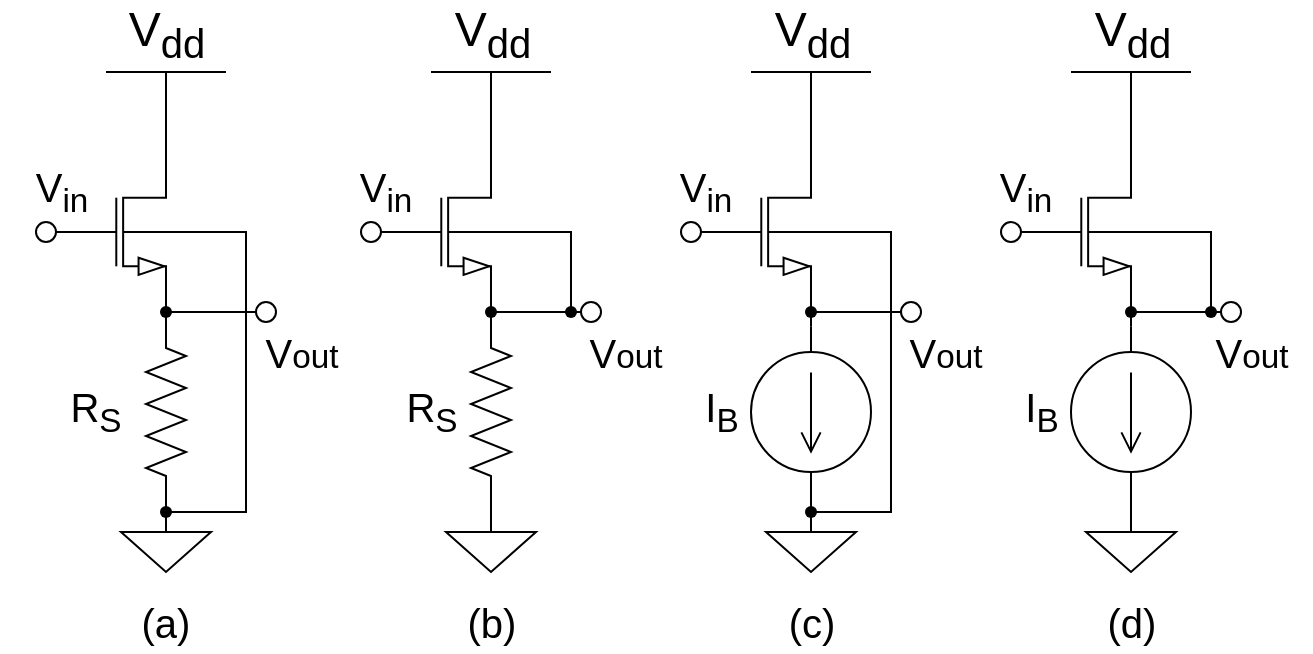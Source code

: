<mxfile version="24.2.5" type="device">
  <diagram name="第 1 页" id="8E2XMOPRPJyuCrcSPJXW">
    <mxGraphModel dx="1122" dy="780" grid="1" gridSize="10" guides="1" tooltips="1" connect="1" arrows="1" fold="1" page="1" pageScale="1" pageWidth="827" pageHeight="1169" math="0" shadow="0">
      <root>
        <mxCell id="0" />
        <mxCell id="1" parent="0" />
        <mxCell id="u9yNb1MZ_4eiUz42f3C1-2" value="" style="verticalLabelPosition=bottom;shadow=0;dashed=0;align=center;html=1;verticalAlign=top;shape=mxgraph.electrical.transistors.nmos_bulk;pointerEvents=1;" vertex="1" parent="1">
          <mxGeometry x="60" y="140" width="60" height="100" as="geometry" />
        </mxCell>
        <mxCell id="u9yNb1MZ_4eiUz42f3C1-3" value="" style="verticalLabelPosition=bottom;shadow=0;dashed=0;align=center;html=1;verticalAlign=top;shape=mxgraph.electrical.transistors.nmos_bulk;pointerEvents=1;" vertex="1" parent="1">
          <mxGeometry x="222.5" y="140" width="60" height="100" as="geometry" />
        </mxCell>
        <mxCell id="u9yNb1MZ_4eiUz42f3C1-4" value="" style="verticalLabelPosition=bottom;shadow=0;dashed=0;align=center;html=1;verticalAlign=top;shape=mxgraph.electrical.transistors.nmos_bulk;pointerEvents=1;" vertex="1" parent="1">
          <mxGeometry x="382.5" y="140" width="60" height="100" as="geometry" />
        </mxCell>
        <mxCell id="u9yNb1MZ_4eiUz42f3C1-5" value="" style="verticalLabelPosition=bottom;shadow=0;dashed=0;align=center;html=1;verticalAlign=top;shape=mxgraph.electrical.transistors.nmos_bulk;pointerEvents=1;" vertex="1" parent="1">
          <mxGeometry x="542.5" y="140" width="60" height="100" as="geometry" />
        </mxCell>
        <mxCell id="u9yNb1MZ_4eiUz42f3C1-6" value="" style="pointerEvents=1;verticalLabelPosition=bottom;shadow=0;dashed=0;align=center;html=1;verticalAlign=top;shape=mxgraph.electrical.resistors.resistor_2;rotation=90;" vertex="1" parent="1">
          <mxGeometry x="70" y="270" width="100" height="20" as="geometry" />
        </mxCell>
        <mxCell id="u9yNb1MZ_4eiUz42f3C1-7" value="" style="pointerEvents=1;verticalLabelPosition=bottom;shadow=0;dashed=0;align=center;html=1;verticalAlign=top;shape=mxgraph.electrical.resistors.resistor_2;rotation=90;" vertex="1" parent="1">
          <mxGeometry x="232.5" y="270" width="100" height="20" as="geometry" />
        </mxCell>
        <mxCell id="u9yNb1MZ_4eiUz42f3C1-9" value="" style="pointerEvents=1;verticalLabelPosition=bottom;shadow=0;dashed=0;align=center;html=1;verticalAlign=top;shape=mxgraph.electrical.signal_sources.source;aspect=fixed;points=[[0.5,0,0],[1,0.5,0],[0.5,1,0],[0,0.5,0]];elSignalType=dc1;rotation=90;" vertex="1" parent="1">
          <mxGeometry x="412.5" y="250" width="60" height="60" as="geometry" />
        </mxCell>
        <mxCell id="u9yNb1MZ_4eiUz42f3C1-10" value="" style="pointerEvents=1;verticalLabelPosition=bottom;shadow=0;dashed=0;align=center;html=1;verticalAlign=top;shape=mxgraph.electrical.signal_sources.source;aspect=fixed;points=[[0.5,0,0],[1,0.5,0],[0.5,1,0],[0,0.5,0]];elSignalType=dc1;rotation=90;" vertex="1" parent="1">
          <mxGeometry x="572.5" y="250" width="60" height="60" as="geometry" />
        </mxCell>
        <mxCell id="u9yNb1MZ_4eiUz42f3C1-11" value="" style="pointerEvents=1;verticalLabelPosition=bottom;shadow=0;dashed=0;align=center;html=1;verticalAlign=top;shape=mxgraph.electrical.signal_sources.signal_ground;" vertex="1" parent="1">
          <mxGeometry x="97.5" y="330" width="45" height="30" as="geometry" />
        </mxCell>
        <mxCell id="u9yNb1MZ_4eiUz42f3C1-12" value="" style="pointerEvents=1;verticalLabelPosition=bottom;shadow=0;dashed=0;align=center;html=1;verticalAlign=top;shape=mxgraph.electrical.signal_sources.signal_ground;" vertex="1" parent="1">
          <mxGeometry x="260" y="330" width="45" height="30" as="geometry" />
        </mxCell>
        <mxCell id="u9yNb1MZ_4eiUz42f3C1-13" value="" style="pointerEvents=1;verticalLabelPosition=bottom;shadow=0;dashed=0;align=center;html=1;verticalAlign=top;shape=mxgraph.electrical.signal_sources.signal_ground;" vertex="1" parent="1">
          <mxGeometry x="420" y="330" width="45" height="30" as="geometry" />
        </mxCell>
        <mxCell id="u9yNb1MZ_4eiUz42f3C1-14" value="" style="pointerEvents=1;verticalLabelPosition=bottom;shadow=0;dashed=0;align=center;html=1;verticalAlign=top;shape=mxgraph.electrical.signal_sources.signal_ground;" vertex="1" parent="1">
          <mxGeometry x="580" y="330" width="45" height="30" as="geometry" />
        </mxCell>
        <mxCell id="u9yNb1MZ_4eiUz42f3C1-15" value="" style="endArrow=none;html=1;strokeWidth=1;rounded=0;entryX=1;entryY=0.5;entryDx=0;entryDy=0;entryPerimeter=0;exitDx=0;exitDy=0;exitPerimeter=0;" edge="1" parent="1" source="u9yNb1MZ_4eiUz42f3C1-48" target="u9yNb1MZ_4eiUz42f3C1-9">
          <mxGeometry width="100" relative="1" as="geometry">
            <mxPoint x="392.5" y="350" as="sourcePoint" />
            <mxPoint x="492.5" y="350" as="targetPoint" />
          </mxGeometry>
        </mxCell>
        <mxCell id="u9yNb1MZ_4eiUz42f3C1-16" value="" style="endArrow=none;html=1;strokeWidth=1;rounded=0;entryX=1;entryY=0.5;entryDx=0;entryDy=0;entryPerimeter=0;exitX=0.5;exitY=0;exitDx=0;exitDy=0;exitPerimeter=0;" edge="1" parent="1" source="u9yNb1MZ_4eiUz42f3C1-14" target="u9yNb1MZ_4eiUz42f3C1-10">
          <mxGeometry width="100" relative="1" as="geometry">
            <mxPoint x="432.5" y="350" as="sourcePoint" />
            <mxPoint x="532.5" y="350" as="targetPoint" />
          </mxGeometry>
        </mxCell>
        <mxCell id="u9yNb1MZ_4eiUz42f3C1-17" value="" style="endArrow=none;html=1;strokeWidth=1;rounded=0;entryX=1;entryY=1;entryDx=0;entryDy=0;entryPerimeter=0;exitX=0;exitY=0.5;exitDx=0;exitDy=0;exitPerimeter=0;" edge="1" parent="1" source="u9yNb1MZ_4eiUz42f3C1-9" target="u9yNb1MZ_4eiUz42f3C1-4">
          <mxGeometry width="100" relative="1" as="geometry">
            <mxPoint x="392.5" y="280" as="sourcePoint" />
            <mxPoint x="492.5" y="280" as="targetPoint" />
          </mxGeometry>
        </mxCell>
        <mxCell id="u9yNb1MZ_4eiUz42f3C1-18" value="" style="endArrow=none;html=1;strokeWidth=1;rounded=0;entryX=1;entryY=1;entryDx=0;entryDy=0;entryPerimeter=0;exitX=0;exitY=0.5;exitDx=0;exitDy=0;exitPerimeter=0;" edge="1" parent="1" source="u9yNb1MZ_4eiUz42f3C1-10" target="u9yNb1MZ_4eiUz42f3C1-5">
          <mxGeometry width="100" relative="1" as="geometry">
            <mxPoint x="432.5" y="280" as="sourcePoint" />
            <mxPoint x="532.5" y="280" as="targetPoint" />
          </mxGeometry>
        </mxCell>
        <mxCell id="u9yNb1MZ_4eiUz42f3C1-19" value="V&lt;sub&gt;dd&lt;/sub&gt;" style="verticalLabelPosition=top;verticalAlign=bottom;shape=mxgraph.electrical.signal_sources.vdd;shadow=0;dashed=0;align=center;strokeWidth=1;fontSize=24;html=1;flipV=1;" vertex="1" parent="1">
          <mxGeometry x="90" y="110" width="60" height="40" as="geometry" />
        </mxCell>
        <mxCell id="u9yNb1MZ_4eiUz42f3C1-20" value="V&lt;sub&gt;dd&lt;/sub&gt;" style="verticalLabelPosition=top;verticalAlign=bottom;shape=mxgraph.electrical.signal_sources.vdd;shadow=0;dashed=0;align=center;strokeWidth=1;fontSize=24;html=1;flipV=1;" vertex="1" parent="1">
          <mxGeometry x="252.5" y="110" width="60" height="40" as="geometry" />
        </mxCell>
        <mxCell id="u9yNb1MZ_4eiUz42f3C1-21" value="V&lt;sub&gt;dd&lt;/sub&gt;" style="verticalLabelPosition=top;verticalAlign=bottom;shape=mxgraph.electrical.signal_sources.vdd;shadow=0;dashed=0;align=center;strokeWidth=1;fontSize=24;html=1;flipV=1;" vertex="1" parent="1">
          <mxGeometry x="412.5" y="110" width="60" height="40" as="geometry" />
        </mxCell>
        <mxCell id="u9yNb1MZ_4eiUz42f3C1-22" value="V&lt;sub&gt;dd&lt;/sub&gt;" style="verticalLabelPosition=top;verticalAlign=bottom;shape=mxgraph.electrical.signal_sources.vdd;shadow=0;dashed=0;align=center;strokeWidth=1;fontSize=24;html=1;flipV=1;" vertex="1" parent="1">
          <mxGeometry x="572.5" y="110" width="60" height="40" as="geometry" />
        </mxCell>
        <mxCell id="u9yNb1MZ_4eiUz42f3C1-23" value="" style="endArrow=none;html=1;strokeWidth=1;rounded=0;" edge="1" parent="1">
          <mxGeometry width="100" relative="1" as="geometry">
            <mxPoint x="120" y="230" as="sourcePoint" />
            <mxPoint x="170" y="230" as="targetPoint" />
          </mxGeometry>
        </mxCell>
        <mxCell id="u9yNb1MZ_4eiUz42f3C1-24" value="" style="endArrow=none;html=1;strokeWidth=1;rounded=0;" edge="1" parent="1" source="u9yNb1MZ_4eiUz42f3C1-51">
          <mxGeometry width="100" relative="1" as="geometry">
            <mxPoint x="282.5" y="230" as="sourcePoint" />
            <mxPoint x="332.5" y="230" as="targetPoint" />
          </mxGeometry>
        </mxCell>
        <mxCell id="u9yNb1MZ_4eiUz42f3C1-25" value="" style="endArrow=none;html=1;strokeWidth=1;rounded=0;" edge="1" parent="1" source="u9yNb1MZ_4eiUz42f3C1-35">
          <mxGeometry width="100" relative="1" as="geometry">
            <mxPoint x="442.5" y="230" as="sourcePoint" />
            <mxPoint x="492.5" y="230" as="targetPoint" />
          </mxGeometry>
        </mxCell>
        <mxCell id="u9yNb1MZ_4eiUz42f3C1-26" value="" style="endArrow=none;html=1;strokeWidth=1;rounded=0;" edge="1" parent="1" source="u9yNb1MZ_4eiUz42f3C1-53">
          <mxGeometry width="100" relative="1" as="geometry">
            <mxPoint x="602.5" y="230" as="sourcePoint" />
            <mxPoint x="652.5" y="230" as="targetPoint" />
          </mxGeometry>
        </mxCell>
        <mxCell id="u9yNb1MZ_4eiUz42f3C1-27" value="" style="verticalLabelPosition=bottom;shadow=0;dashed=0;align=center;html=1;verticalAlign=top;strokeWidth=1;shape=ellipse;" vertex="1" parent="1">
          <mxGeometry x="165" y="225" width="10" height="10" as="geometry" />
        </mxCell>
        <mxCell id="u9yNb1MZ_4eiUz42f3C1-29" value="" style="verticalLabelPosition=bottom;shadow=0;dashed=0;align=center;html=1;verticalAlign=top;strokeWidth=1;shape=ellipse;" vertex="1" parent="1">
          <mxGeometry x="327.5" y="225" width="10" height="10" as="geometry" />
        </mxCell>
        <mxCell id="u9yNb1MZ_4eiUz42f3C1-30" value="" style="verticalLabelPosition=bottom;shadow=0;dashed=0;align=center;html=1;verticalAlign=top;strokeWidth=1;shape=ellipse;" vertex="1" parent="1">
          <mxGeometry x="487.5" y="225" width="10" height="10" as="geometry" />
        </mxCell>
        <mxCell id="u9yNb1MZ_4eiUz42f3C1-31" value="" style="verticalLabelPosition=bottom;shadow=0;dashed=0;align=center;html=1;verticalAlign=top;strokeWidth=1;shape=ellipse;" vertex="1" parent="1">
          <mxGeometry x="647.5" y="225" width="10" height="10" as="geometry" />
        </mxCell>
        <mxCell id="u9yNb1MZ_4eiUz42f3C1-32" value="" style="shape=waypoint;sketch=0;fillStyle=solid;size=6;pointerEvents=1;points=[];fillColor=none;resizable=0;rotatable=0;perimeter=centerPerimeter;snapToPoint=1;" vertex="1" parent="1">
          <mxGeometry x="110" y="220" width="20" height="20" as="geometry" />
        </mxCell>
        <mxCell id="u9yNb1MZ_4eiUz42f3C1-34" value="" style="endArrow=none;html=1;strokeWidth=1;rounded=0;" edge="1" parent="1" target="u9yNb1MZ_4eiUz42f3C1-33">
          <mxGeometry width="100" relative="1" as="geometry">
            <mxPoint x="282.5" y="230" as="sourcePoint" />
            <mxPoint x="332.5" y="230" as="targetPoint" />
          </mxGeometry>
        </mxCell>
        <mxCell id="u9yNb1MZ_4eiUz42f3C1-33" value="" style="shape=waypoint;sketch=0;fillStyle=solid;size=6;pointerEvents=1;points=[];fillColor=none;resizable=0;rotatable=0;perimeter=centerPerimeter;snapToPoint=1;" vertex="1" parent="1">
          <mxGeometry x="272.5" y="220" width="20" height="20" as="geometry" />
        </mxCell>
        <mxCell id="u9yNb1MZ_4eiUz42f3C1-36" value="" style="endArrow=none;html=1;strokeWidth=1;rounded=0;" edge="1" parent="1" target="u9yNb1MZ_4eiUz42f3C1-35">
          <mxGeometry width="100" relative="1" as="geometry">
            <mxPoint x="442.5" y="230" as="sourcePoint" />
            <mxPoint x="492.5" y="230" as="targetPoint" />
          </mxGeometry>
        </mxCell>
        <mxCell id="u9yNb1MZ_4eiUz42f3C1-35" value="" style="shape=waypoint;sketch=0;fillStyle=solid;size=6;pointerEvents=1;points=[];fillColor=none;resizable=0;rotatable=0;perimeter=centerPerimeter;snapToPoint=1;" vertex="1" parent="1">
          <mxGeometry x="432.5" y="220" width="20" height="20" as="geometry" />
        </mxCell>
        <mxCell id="u9yNb1MZ_4eiUz42f3C1-38" value="" style="endArrow=none;html=1;strokeWidth=1;rounded=0;" edge="1" parent="1" target="u9yNb1MZ_4eiUz42f3C1-37">
          <mxGeometry width="100" relative="1" as="geometry">
            <mxPoint x="602.5" y="230" as="sourcePoint" />
            <mxPoint x="652.5" y="230" as="targetPoint" />
          </mxGeometry>
        </mxCell>
        <mxCell id="u9yNb1MZ_4eiUz42f3C1-37" value="" style="shape=waypoint;sketch=0;fillStyle=solid;size=6;pointerEvents=1;points=[];fillColor=none;resizable=0;rotatable=0;perimeter=centerPerimeter;snapToPoint=1;" vertex="1" parent="1">
          <mxGeometry x="592.5" y="220" width="20" height="20" as="geometry" />
        </mxCell>
        <mxCell id="u9yNb1MZ_4eiUz42f3C1-39" value="" style="endArrow=none;html=1;strokeWidth=1;rounded=0;exitX=1;exitY=0.5;exitDx=0;exitDy=0;exitPerimeter=0;entryX=1;entryY=0.5;entryDx=0;entryDy=0;entryPerimeter=0;" edge="1" parent="1" source="u9yNb1MZ_4eiUz42f3C1-2" target="u9yNb1MZ_4eiUz42f3C1-6">
          <mxGeometry width="100" relative="1" as="geometry">
            <mxPoint x="230" y="210" as="sourcePoint" />
            <mxPoint x="160" y="300" as="targetPoint" />
            <Array as="points">
              <mxPoint x="160" y="190" />
              <mxPoint x="160" y="330" />
            </Array>
          </mxGeometry>
        </mxCell>
        <mxCell id="u9yNb1MZ_4eiUz42f3C1-40" value="" style="shape=waypoint;sketch=0;fillStyle=solid;size=6;pointerEvents=1;points=[];fillColor=none;resizable=0;rotatable=0;perimeter=centerPerimeter;snapToPoint=1;" vertex="1" parent="1">
          <mxGeometry x="110" y="320" width="20" height="20" as="geometry" />
        </mxCell>
        <mxCell id="u9yNb1MZ_4eiUz42f3C1-42" value="" style="verticalLabelPosition=bottom;shadow=0;dashed=0;align=center;html=1;verticalAlign=top;strokeWidth=1;shape=ellipse;" vertex="1" parent="1">
          <mxGeometry x="55" y="185" width="10" height="10" as="geometry" />
        </mxCell>
        <mxCell id="u9yNb1MZ_4eiUz42f3C1-43" value="" style="verticalLabelPosition=bottom;shadow=0;dashed=0;align=center;html=1;verticalAlign=top;strokeWidth=1;shape=ellipse;" vertex="1" parent="1">
          <mxGeometry x="217.5" y="185" width="10" height="10" as="geometry" />
        </mxCell>
        <mxCell id="u9yNb1MZ_4eiUz42f3C1-44" value="" style="verticalLabelPosition=bottom;shadow=0;dashed=0;align=center;html=1;verticalAlign=top;strokeWidth=1;shape=ellipse;" vertex="1" parent="1">
          <mxGeometry x="377.5" y="185" width="10" height="10" as="geometry" />
        </mxCell>
        <mxCell id="u9yNb1MZ_4eiUz42f3C1-45" value="" style="verticalLabelPosition=bottom;shadow=0;dashed=0;align=center;html=1;verticalAlign=top;strokeWidth=1;shape=ellipse;" vertex="1" parent="1">
          <mxGeometry x="537.5" y="185" width="10" height="10" as="geometry" />
        </mxCell>
        <mxCell id="u9yNb1MZ_4eiUz42f3C1-46" value="" style="endArrow=none;html=1;strokeWidth=1;rounded=0;exitX=1;exitY=0.5;exitDx=0;exitDy=0;exitPerimeter=0;" edge="1" parent="1" source="u9yNb1MZ_4eiUz42f3C1-3">
          <mxGeometry width="100" relative="1" as="geometry">
            <mxPoint x="272.5" y="210" as="sourcePoint" />
            <mxPoint x="322.5" y="230" as="targetPoint" />
            <Array as="points">
              <mxPoint x="322.5" y="190" />
            </Array>
          </mxGeometry>
        </mxCell>
        <mxCell id="u9yNb1MZ_4eiUz42f3C1-47" value="" style="endArrow=none;html=1;strokeWidth=1;rounded=0;exitX=1;exitY=0.5;exitDx=0;exitDy=0;exitPerimeter=0;entryX=1;entryY=0.5;entryDx=0;entryDy=0;entryPerimeter=0;" edge="1" parent="1">
          <mxGeometry width="100" relative="1" as="geometry">
            <mxPoint x="442.5" y="190" as="sourcePoint" />
            <mxPoint x="442.5" y="330" as="targetPoint" />
            <Array as="points">
              <mxPoint x="482.5" y="190" />
              <mxPoint x="482.5" y="330" />
            </Array>
          </mxGeometry>
        </mxCell>
        <mxCell id="u9yNb1MZ_4eiUz42f3C1-49" value="" style="endArrow=none;html=1;strokeWidth=1;rounded=0;entryDx=0;entryDy=0;entryPerimeter=0;exitX=0.5;exitY=0;exitDx=0;exitDy=0;exitPerimeter=0;" edge="1" parent="1" source="u9yNb1MZ_4eiUz42f3C1-13" target="u9yNb1MZ_4eiUz42f3C1-48">
          <mxGeometry width="100" relative="1" as="geometry">
            <mxPoint x="442.5" y="330" as="sourcePoint" />
            <mxPoint x="442.5" y="310" as="targetPoint" />
          </mxGeometry>
        </mxCell>
        <mxCell id="u9yNb1MZ_4eiUz42f3C1-48" value="" style="shape=waypoint;sketch=0;fillStyle=solid;size=6;pointerEvents=1;points=[];fillColor=none;resizable=0;rotatable=0;perimeter=centerPerimeter;snapToPoint=1;" vertex="1" parent="1">
          <mxGeometry x="432.5" y="320" width="20" height="20" as="geometry" />
        </mxCell>
        <mxCell id="u9yNb1MZ_4eiUz42f3C1-50" value="" style="endArrow=none;html=1;strokeWidth=1;rounded=0;exitX=1;exitY=0.5;exitDx=0;exitDy=0;exitPerimeter=0;" edge="1" parent="1" source="u9yNb1MZ_4eiUz42f3C1-5">
          <mxGeometry width="100" relative="1" as="geometry">
            <mxPoint x="602.5" y="185" as="sourcePoint" />
            <mxPoint x="642.5" y="230" as="targetPoint" />
            <Array as="points">
              <mxPoint x="642.5" y="190" />
            </Array>
          </mxGeometry>
        </mxCell>
        <mxCell id="u9yNb1MZ_4eiUz42f3C1-52" value="" style="endArrow=none;html=1;strokeWidth=1;rounded=0;" edge="1" parent="1" source="u9yNb1MZ_4eiUz42f3C1-33" target="u9yNb1MZ_4eiUz42f3C1-51">
          <mxGeometry width="100" relative="1" as="geometry">
            <mxPoint x="282.5" y="230" as="sourcePoint" />
            <mxPoint x="332.5" y="230" as="targetPoint" />
          </mxGeometry>
        </mxCell>
        <mxCell id="u9yNb1MZ_4eiUz42f3C1-51" value="" style="shape=waypoint;sketch=0;fillStyle=solid;size=6;pointerEvents=1;points=[];fillColor=none;resizable=0;rotatable=0;perimeter=centerPerimeter;snapToPoint=1;" vertex="1" parent="1">
          <mxGeometry x="312.5" y="220" width="20" height="20" as="geometry" />
        </mxCell>
        <mxCell id="u9yNb1MZ_4eiUz42f3C1-54" value="" style="endArrow=none;html=1;strokeWidth=1;rounded=0;" edge="1" parent="1" source="u9yNb1MZ_4eiUz42f3C1-37" target="u9yNb1MZ_4eiUz42f3C1-53">
          <mxGeometry width="100" relative="1" as="geometry">
            <mxPoint x="602.5" y="230" as="sourcePoint" />
            <mxPoint x="652.5" y="230" as="targetPoint" />
          </mxGeometry>
        </mxCell>
        <mxCell id="u9yNb1MZ_4eiUz42f3C1-53" value="" style="shape=waypoint;sketch=0;fillStyle=solid;size=6;pointerEvents=1;points=[];fillColor=none;resizable=0;rotatable=0;perimeter=centerPerimeter;snapToPoint=1;" vertex="1" parent="1">
          <mxGeometry x="632.5" y="220" width="20" height="20" as="geometry" />
        </mxCell>
        <mxCell id="u9yNb1MZ_4eiUz42f3C1-55" value="&lt;font style=&quot;font-size: 20px;&quot;&gt;V&lt;sub&gt;in&lt;/sub&gt;&lt;/font&gt;" style="text;html=1;align=center;verticalAlign=middle;whiteSpace=wrap;rounded=0;" vertex="1" parent="1">
          <mxGeometry x="37.5" y="155" width="60" height="30" as="geometry" />
        </mxCell>
        <mxCell id="u9yNb1MZ_4eiUz42f3C1-56" value="&lt;font style=&quot;font-size: 20px;&quot;&gt;V&lt;sub&gt;in&lt;/sub&gt;&lt;/font&gt;" style="text;html=1;align=center;verticalAlign=middle;whiteSpace=wrap;rounded=0;" vertex="1" parent="1">
          <mxGeometry x="200" y="155" width="60" height="30" as="geometry" />
        </mxCell>
        <mxCell id="u9yNb1MZ_4eiUz42f3C1-57" value="&lt;font style=&quot;font-size: 20px;&quot;&gt;V&lt;sub&gt;in&lt;/sub&gt;&lt;/font&gt;" style="text;html=1;align=center;verticalAlign=middle;whiteSpace=wrap;rounded=0;" vertex="1" parent="1">
          <mxGeometry x="360" y="155" width="60" height="30" as="geometry" />
        </mxCell>
        <mxCell id="u9yNb1MZ_4eiUz42f3C1-58" value="&lt;font style=&quot;font-size: 20px;&quot;&gt;V&lt;sub&gt;in&lt;/sub&gt;&lt;/font&gt;" style="text;html=1;align=center;verticalAlign=middle;whiteSpace=wrap;rounded=0;" vertex="1" parent="1">
          <mxGeometry x="520" y="155" width="60" height="30" as="geometry" />
        </mxCell>
        <mxCell id="u9yNb1MZ_4eiUz42f3C1-59" value="&lt;font style=&quot;font-size: 20px;&quot;&gt;V&lt;/font&gt;&lt;font style=&quot;font-size: 16.667px;&quot;&gt;out&lt;/font&gt;" style="text;html=1;align=center;verticalAlign=middle;whiteSpace=wrap;rounded=0;" vertex="1" parent="1">
          <mxGeometry x="632.5" y="235" width="60" height="30" as="geometry" />
        </mxCell>
        <mxCell id="u9yNb1MZ_4eiUz42f3C1-60" value="&lt;font style=&quot;font-size: 20px;&quot;&gt;V&lt;/font&gt;&lt;font style=&quot;font-size: 16.667px;&quot;&gt;out&lt;/font&gt;" style="text;html=1;align=center;verticalAlign=middle;whiteSpace=wrap;rounded=0;" vertex="1" parent="1">
          <mxGeometry x="480" y="235" width="60" height="30" as="geometry" />
        </mxCell>
        <mxCell id="u9yNb1MZ_4eiUz42f3C1-61" value="&lt;font style=&quot;font-size: 20px;&quot;&gt;V&lt;/font&gt;&lt;font style=&quot;font-size: 16.667px;&quot;&gt;out&lt;/font&gt;" style="text;html=1;align=center;verticalAlign=middle;whiteSpace=wrap;rounded=0;" vertex="1" parent="1">
          <mxGeometry x="320" y="235" width="60" height="30" as="geometry" />
        </mxCell>
        <mxCell id="u9yNb1MZ_4eiUz42f3C1-62" value="&lt;font style=&quot;font-size: 20px;&quot;&gt;V&lt;/font&gt;&lt;font style=&quot;font-size: 16.667px;&quot;&gt;out&lt;/font&gt;" style="text;html=1;align=center;verticalAlign=middle;whiteSpace=wrap;rounded=0;" vertex="1" parent="1">
          <mxGeometry x="157.5" y="235" width="60" height="30" as="geometry" />
        </mxCell>
        <mxCell id="u9yNb1MZ_4eiUz42f3C1-63" value="&lt;span style=&quot;font-size: 20px;&quot;&gt;R&lt;sub&gt;S&lt;/sub&gt;&lt;/span&gt;" style="text;html=1;align=center;verticalAlign=middle;whiteSpace=wrap;rounded=0;" vertex="1" parent="1">
          <mxGeometry x="55" y="265" width="60" height="30" as="geometry" />
        </mxCell>
        <mxCell id="u9yNb1MZ_4eiUz42f3C1-64" value="&lt;span style=&quot;font-size: 20px;&quot;&gt;R&lt;sub&gt;S&lt;/sub&gt;&lt;/span&gt;" style="text;html=1;align=center;verticalAlign=middle;whiteSpace=wrap;rounded=0;" vertex="1" parent="1">
          <mxGeometry x="222.5" y="265" width="60" height="30" as="geometry" />
        </mxCell>
        <mxCell id="u9yNb1MZ_4eiUz42f3C1-66" value="&lt;span style=&quot;font-size: 20px;&quot;&gt;I&lt;sub&gt;B&lt;/sub&gt;&lt;/span&gt;" style="text;html=1;align=center;verticalAlign=middle;whiteSpace=wrap;rounded=0;" vertex="1" parent="1">
          <mxGeometry x="367.5" y="265" width="60" height="30" as="geometry" />
        </mxCell>
        <mxCell id="u9yNb1MZ_4eiUz42f3C1-67" value="&lt;span style=&quot;font-size: 20px;&quot;&gt;I&lt;sub&gt;B&lt;/sub&gt;&lt;/span&gt;" style="text;html=1;align=center;verticalAlign=middle;whiteSpace=wrap;rounded=0;" vertex="1" parent="1">
          <mxGeometry x="527.5" y="265" width="60" height="30" as="geometry" />
        </mxCell>
        <mxCell id="u9yNb1MZ_4eiUz42f3C1-68" value="(a)" style="text;html=1;align=center;verticalAlign=middle;whiteSpace=wrap;rounded=0;fontSize=20;" vertex="1" parent="1">
          <mxGeometry x="90" y="370" width="60" height="30" as="geometry" />
        </mxCell>
        <mxCell id="u9yNb1MZ_4eiUz42f3C1-69" value="(b)" style="text;html=1;align=center;verticalAlign=middle;whiteSpace=wrap;rounded=0;fontSize=20;" vertex="1" parent="1">
          <mxGeometry x="252.5" y="370" width="60" height="30" as="geometry" />
        </mxCell>
        <mxCell id="u9yNb1MZ_4eiUz42f3C1-70" value="(c)" style="text;html=1;align=center;verticalAlign=middle;whiteSpace=wrap;rounded=0;fontSize=20;" vertex="1" parent="1">
          <mxGeometry x="412.5" y="370" width="60" height="30" as="geometry" />
        </mxCell>
        <mxCell id="u9yNb1MZ_4eiUz42f3C1-71" value="(d)" style="text;html=1;align=center;verticalAlign=middle;whiteSpace=wrap;rounded=0;fontSize=20;" vertex="1" parent="1">
          <mxGeometry x="572.5" y="370" width="60" height="30" as="geometry" />
        </mxCell>
      </root>
    </mxGraphModel>
  </diagram>
</mxfile>

